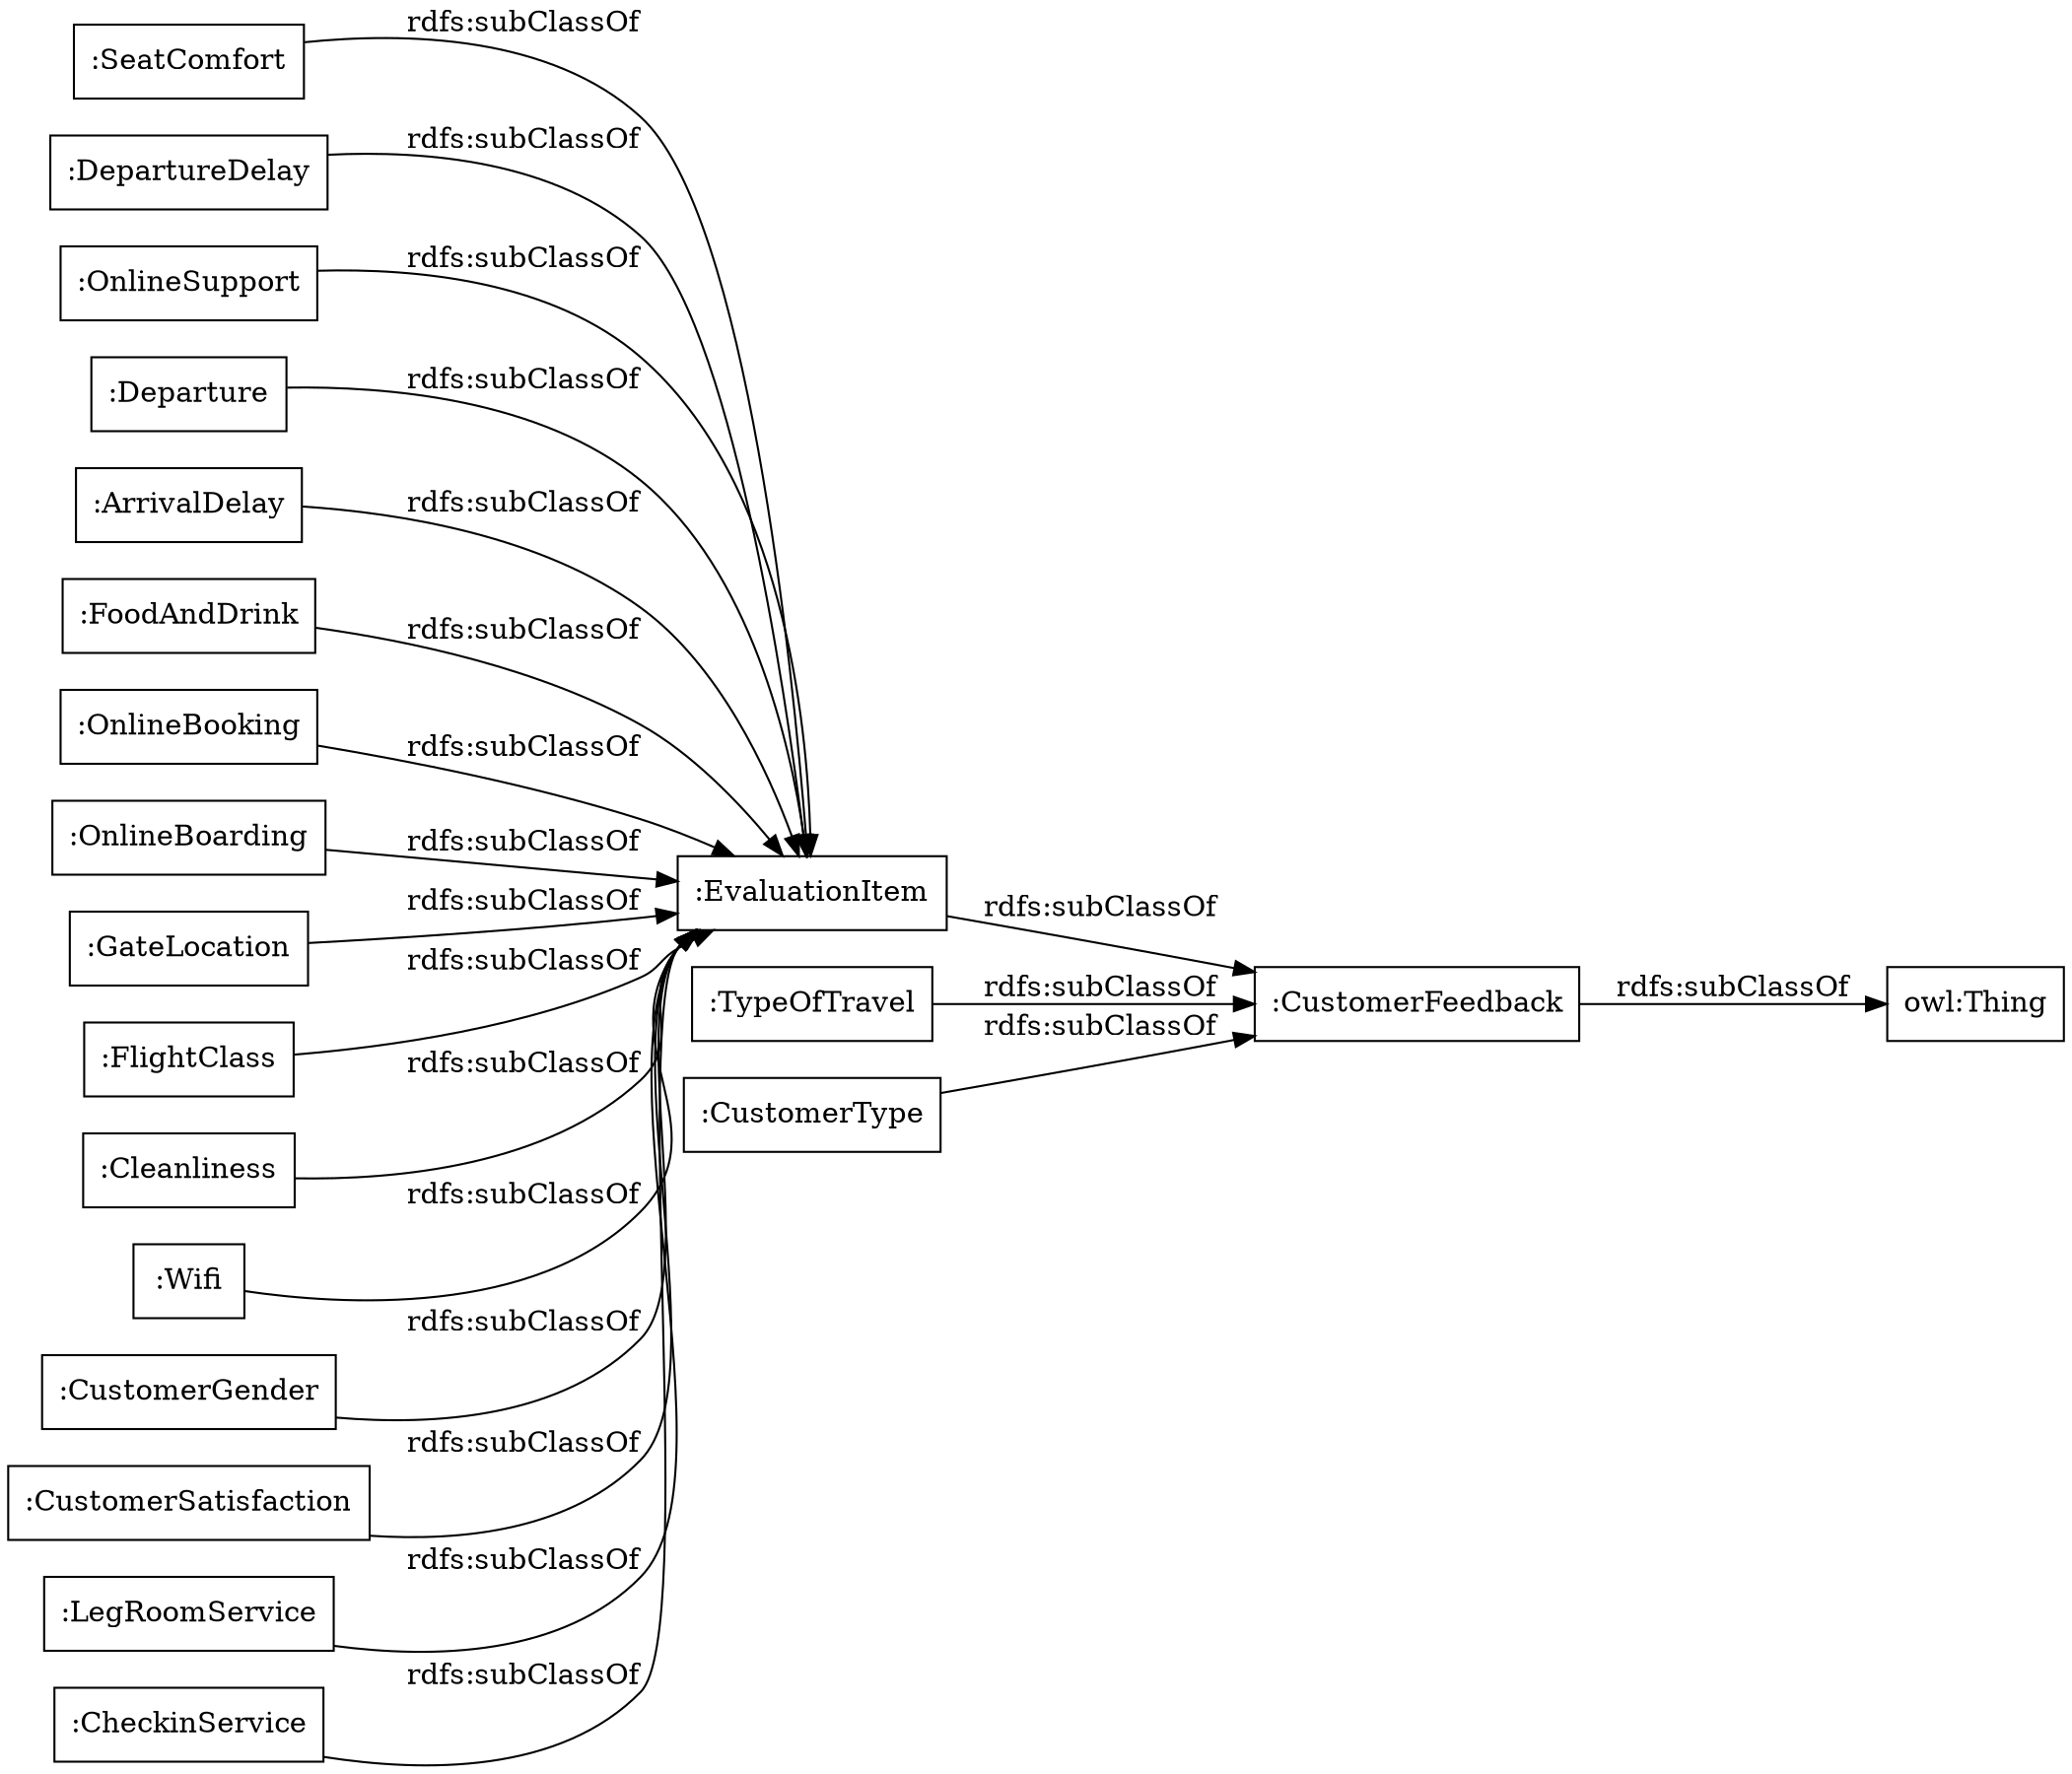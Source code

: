 digraph ar2dtool_diagram { 
rankdir=LR;
size="1000"
node [shape = rectangle, color="black"]; ":SeatComfort" ":DepartureDelay" ":OnlineSupport" ":Departure" ":CustomerFeedback" ":ArrivalDelay" ":EvaluationItem" ":FoodAndDrink" ":OnlineBooking" ":TypeOfTravel" ":OnlineBoarding" ":GateLocation" ":FlightClass" ":Cleanliness" ":Wifi" ":CustomerGender" ":CustomerType" ":CustomerSatisfaction" ":LegRoomService" ":CheckinService" ; /*classes style*/
	":ArrivalDelay" -> ":EvaluationItem" [ label = "rdfs:subClassOf" ];
	":OnlineBoarding" -> ":EvaluationItem" [ label = "rdfs:subClassOf" ];
	":CustomerGender" -> ":EvaluationItem" [ label = "rdfs:subClassOf" ];
	":Cleanliness" -> ":EvaluationItem" [ label = "rdfs:subClassOf" ];
	":CustomerSatisfaction" -> ":EvaluationItem" [ label = "rdfs:subClassOf" ];
	":SeatComfort" -> ":EvaluationItem" [ label = "rdfs:subClassOf" ];
	":Departure" -> ":EvaluationItem" [ label = "rdfs:subClassOf" ];
	":CustomerType" -> ":CustomerFeedback" [ label = "rdfs:subClassOf" ];
	":OnlineBooking" -> ":EvaluationItem" [ label = "rdfs:subClassOf" ];
	":OnlineSupport" -> ":EvaluationItem" [ label = "rdfs:subClassOf" ];
	":GateLocation" -> ":EvaluationItem" [ label = "rdfs:subClassOf" ];
	":FlightClass" -> ":EvaluationItem" [ label = "rdfs:subClassOf" ];
	":Wifi" -> ":EvaluationItem" [ label = "rdfs:subClassOf" ];
	":CustomerFeedback" -> "owl:Thing" [ label = "rdfs:subClassOf" ];
	":LegRoomService" -> ":EvaluationItem" [ label = "rdfs:subClassOf" ];
	":CheckinService" -> ":EvaluationItem" [ label = "rdfs:subClassOf" ];
	":EvaluationItem" -> ":CustomerFeedback" [ label = "rdfs:subClassOf" ];
	":TypeOfTravel" -> ":CustomerFeedback" [ label = "rdfs:subClassOf" ];
	":FoodAndDrink" -> ":EvaluationItem" [ label = "rdfs:subClassOf" ];
	":DepartureDelay" -> ":EvaluationItem" [ label = "rdfs:subClassOf" ];

}
